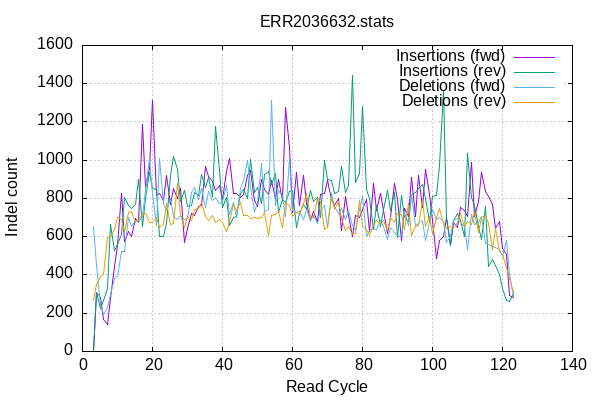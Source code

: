 
        set terminal png size 600,400 truecolor
        set output "ERR2036632-indel-cycles.png"
        set grid xtics ytics y2tics back lc rgb "#cccccc"
        set style line 1 linetype 1  linecolor rgb "red"
        set style line 2 linetype 2  linecolor rgb "black"
        set style line 3 linetype 3  linecolor rgb "green"
        set style line 4 linetype 4  linecolor rgb "blue"
        set style increment user
        set ylabel "Indel count"
        set xlabel "Read Cycle"
        set title "ERR2036632.stats" noenhanced
    plot '-' w l ti 'Insertions (fwd)', '' w l ti 'Insertions (rev)', '' w l ti 'Deletions (fwd)', '' w l ti 'Deletions (rev)'
3	0
4	306
5	282
6	168
7	143
8	279
9	444
10	553
11	825
12	575
13	630
14	602
15	698
16	673
17	1186
18	860
19	955
20	1310
21	814
22	827
23	792
24	921
25	769
26	851
27	800
28	854
29	570
30	644
31	720
32	709
33	760
34	761
35	966
36	916
37	889
38	840
39	870
40	797
41	939
42	1008
43	827
44	828
45	807
46	821
47	918
48	947
49	791
50	760
51	898
52	845
53	823
54	895
55	801
56	901
57	790
58	1275
59	1066
60	727
61	937
62	764
63	922
64	773
65	687
66	731
67	682
68	822
69	825
70	892
71	796
72	765
73	802
74	632
75	813
76	710
77	602
78	710
79	699
80	745
81	793
82	625
83	880
84	738
85	824
86	737
87	617
88	703
89	877
90	794
91	578
92	746
93	708
94	911
95	706
96	918
97	755
98	951
99	821
100	683
101	485
102	581
103	603
104	699
105	557
106	676
107	650
108	755
109	738
110	707
111	986
112	704
113	784
114	938
115	838
116	808
117	769
118	642
119	680
120	539
121	507
122	294
123	284
end
3	0
4	308
5	224
6	269
7	329
8	664
9	530
10	562
11	611
12	805
13	766
14	747
15	770
16	899
17	652
18	800
19	938
20	853
21	848
22	603
23	603
24	670
25	922
26	1017
27	950
28	785
29	841
30	757
31	766
32	831
33	815
34	924
35	856
36	910
37	812
38	1178
39	946
40	751
41	806
42	658
43	699
44	708
45	828
46	847
47	801
48	1004
49	830
50	860
51	772
52	928
53	942
54	875
55	932
56	725
57	794
58	780
59	839
60	842
61	650
62	721
63	769
64	741
65	843
66	786
67	804
68	703
69	1000
70	900
71	896
72	825
73	839
74	966
75	831
76	869
77	1441
78	883
79	932
80	1282
81	845
82	800
83	637
84	762
85	651
86	743
87	843
88	737
89	830
90	594
91	816
92	708
93	682
94	821
95	830
96	850
97	871
98	801
99	680
100	809
101	817
102	975
103	1366
104	697
105	553
106	685
107	721
108	685
109	603
110	1033
111	806
112	763
113	656
114	587
115	756
116	444
117	483
118	451
119	400
120	327
121	265
122	264
123	304
end
3	653
4	450
5	246
6	191
7	229
8	297
9	382
10	391
11	521
12	521
13	699
14	653
15	685
16	674
17	706
18	840
19	1008
20	822
21	661
22	1009
23	775
24	736
25	801
26	704
27	690
28	709
29	691
30	696
31	832
32	860
33	795
34	853
35	752
36	838
37	788
38	803
39	772
40	786
41	867
42	715
43	780
44	701
45	850
46	894
47	1000
48	859
49	732
50	780
51	984
52	731
53	740
54	1310
55	761
56	843
57	811
58	706
59	1010
60	735
61	729
62	732
63	690
64	744
65	692
66	710
67	671
68	735
69	763
70	646
71	828
72	756
73	722
74	746
75	689
76	737
77	661
78	635
79	742
80	808
81	602
82	634
83	644
84	640
85	683
86	652
87	585
88	649
89	622
90	609
91	603
92	728
93	658
94	820
95	660
96	670
97	684
98	578
99	674
100	740
101	688
102	703
103	681
104	571
105	600
106	683
107	694
108	674
109	655
110	533
111	714
112	664
113	673
114	707
115	567
116	562
117	547
118	545
119	532
120	497
121	579
122	405
123	287
end
3	272
4	349
5	391
6	400
7	598
8	600
9	636
10	699
11	691
12	625
13	727
14	734
15	676
16	687
17	723
18	719
19	674
20	673
21	701
22	647
23	663
24	773
25	664
26	670
27	876
28	713
29	649
30	707
31	685
32	743
33	749
34	779
35	705
36	686
37	709
38	676
39	690
40	672
41	628
42	678
43	769
44	736
45	779
46	713
47	713
48	695
49	702
50	698
51	701
52	726
53	609
54	710
55	716
56	733
57	649
58	778
59	766
60	704
61	727
62	720
63	773
64	826
65	700
66	702
67	798
68	785
69	639
70	649
71	805
72	740
73	783
74	697
75	634
76	652
77	611
78	618
79	788
80	656
81	640
82	609
83	665
84	687
85	665
86	687
87	633
88	702
89	672
90	719
91	714
92	637
93	775
94	607
95	656
96	658
97	787
98	652
99	704
100	617
101	701
102	749
103	668
104	645
105	652
106	641
107	673
108	721
109	651
110	680
111	664
112	725
113	621
114	701
115	709
116	670
117	533
118	643
119	523
120	508
121	441
122	380
123	306
end
